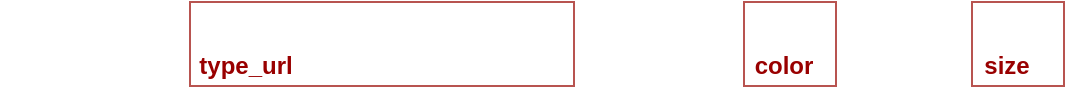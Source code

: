 <mxfile version="14.5.1" type="device"><diagram id="lapq6cm6GLFgXQVxq6bH" name="Seite-1"><mxGraphModel dx="257" dy="187" grid="0" gridSize="10" guides="1" tooltips="1" connect="1" arrows="1" fold="1" page="1" pageScale="1" pageWidth="827" pageHeight="1169" math="0" shadow="0"><root><mxCell id="0"/><mxCell id="1" parent="0"/><mxCell id="6hXMOJMqy8DiuXkbNjCS-1" value="" style="shape=image;verticalLabelPosition=bottom;labelBackgroundColor=#ffffff;verticalAlign=top;aspect=fixed;imageAspect=0;image=/Users/kevinrohn/Documents/development/general/rosebikes-stock-availability/assets/screen_3.png;" vertex="1" parent="1"><mxGeometry x="50" y="70" width="520" height="24" as="geometry"/></mxCell><mxCell id="6hXMOJMqy8DiuXkbNjCS-2" value="" style="rounded=0;whiteSpace=wrap;html=1;strokeColor=#b85450;fillColor=none;" vertex="1" parent="1"><mxGeometry x="145" y="67" width="192" height="42" as="geometry"/></mxCell><mxCell id="6hXMOJMqy8DiuXkbNjCS-3" value="type_url" style="text;html=1;strokeColor=none;fillColor=none;align=center;verticalAlign=middle;whiteSpace=wrap;rounded=0;fontColor=#990000;fontStyle=1" vertex="1" parent="1"><mxGeometry x="149" y="89" width="48" height="20" as="geometry"/></mxCell><mxCell id="6hXMOJMqy8DiuXkbNjCS-4" value="" style="rounded=0;whiteSpace=wrap;html=1;strokeColor=#b85450;fillColor=none;" vertex="1" parent="1"><mxGeometry x="422" y="67" width="46" height="42" as="geometry"/></mxCell><mxCell id="6hXMOJMqy8DiuXkbNjCS-5" value="color" style="text;html=1;strokeColor=none;fillColor=none;align=center;verticalAlign=middle;whiteSpace=wrap;rounded=0;fontColor=#990000;fontStyle=1" vertex="1" parent="1"><mxGeometry x="422" y="89" width="40" height="20" as="geometry"/></mxCell><mxCell id="6hXMOJMqy8DiuXkbNjCS-6" value="" style="rounded=0;whiteSpace=wrap;html=1;strokeColor=#b85450;fillColor=none;" vertex="1" parent="1"><mxGeometry x="536" y="67" width="46" height="42" as="geometry"/></mxCell><mxCell id="6hXMOJMqy8DiuXkbNjCS-7" value="size" style="text;html=1;strokeColor=none;fillColor=none;align=center;verticalAlign=middle;whiteSpace=wrap;rounded=0;fontColor=#990000;fontStyle=1" vertex="1" parent="1"><mxGeometry x="536" y="89" width="35" height="20" as="geometry"/></mxCell></root></mxGraphModel></diagram></mxfile>